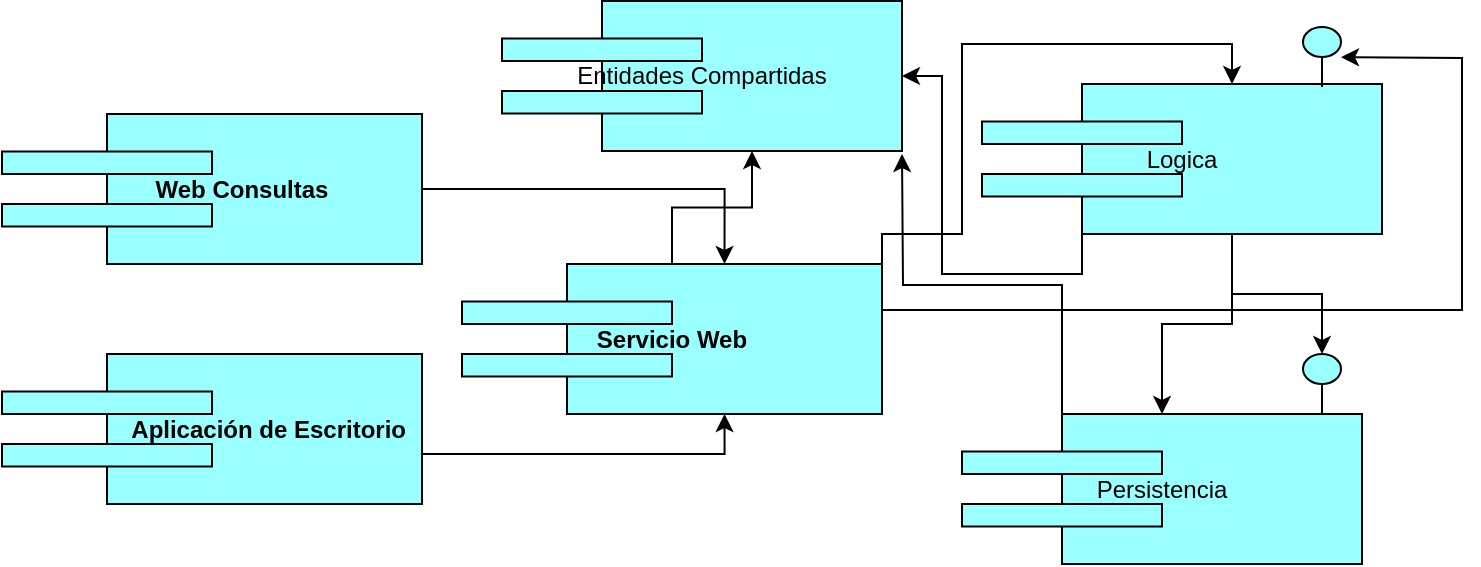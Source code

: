 <mxfile version="12.2.3" type="device" pages="1"><diagram id="zVOOSJ5Cc6qS4IfbWqd2" name="Page-1"><mxGraphModel dx="848" dy="387" grid="1" gridSize="10" guides="1" tooltips="1" connect="1" arrows="1" fold="1" page="1" pageScale="1" pageWidth="827" pageHeight="1169" math="0" shadow="0"><root><mxCell id="0"/><mxCell id="1" parent="0"/><mxCell id="5EKtimF-tZ1qkVivAkiT-21" style="edgeStyle=orthogonalEdgeStyle;rounded=0;orthogonalLoop=1;jettySize=auto;html=1;exitX=1;exitY=0.5;exitDx=0;exitDy=0;exitPerimeter=0;entryX=0.625;entryY=0;entryDx=0;entryDy=0;entryPerimeter=0;" edge="1" parent="1" source="5EKtimF-tZ1qkVivAkiT-1" target="5EKtimF-tZ1qkVivAkiT-3"><mxGeometry relative="1" as="geometry"/></mxCell><mxCell id="5EKtimF-tZ1qkVivAkiT-1" value="&lt;b&gt;&amp;nbsp; &amp;nbsp; &amp;nbsp; &amp;nbsp; &amp;nbsp;Web Consultas&lt;/b&gt;" style="html=1;outlineConnect=0;whiteSpace=wrap;fillColor=#99ffff;shape=mxgraph.archimate3.component;" vertex="1" parent="1"><mxGeometry x="40" y="90" width="210" height="75" as="geometry"/></mxCell><mxCell id="5EKtimF-tZ1qkVivAkiT-22" style="edgeStyle=orthogonalEdgeStyle;rounded=0;orthogonalLoop=1;jettySize=auto;html=1;exitX=1;exitY=0.5;exitDx=0;exitDy=0;exitPerimeter=0;entryX=0.625;entryY=1;entryDx=0;entryDy=0;entryPerimeter=0;" edge="1" parent="1" source="5EKtimF-tZ1qkVivAkiT-2" target="5EKtimF-tZ1qkVivAkiT-3"><mxGeometry relative="1" as="geometry"><Array as="points"><mxPoint x="250" y="260"/><mxPoint x="401" y="260"/></Array></mxGeometry></mxCell><mxCell id="5EKtimF-tZ1qkVivAkiT-2" value="&lt;b&gt;&amp;nbsp; &amp;nbsp; &amp;nbsp; &amp;nbsp; &amp;nbsp; &amp;nbsp; &amp;nbsp; &amp;nbsp; &amp;nbsp;Aplicación de Escritorio&lt;/b&gt;" style="html=1;outlineConnect=0;whiteSpace=wrap;fillColor=#99ffff;shape=mxgraph.archimate3.component;" vertex="1" parent="1"><mxGeometry x="40" y="210" width="210" height="75" as="geometry"/></mxCell><mxCell id="5EKtimF-tZ1qkVivAkiT-11" style="edgeStyle=orthogonalEdgeStyle;rounded=0;orthogonalLoop=1;jettySize=auto;html=1;" edge="1" parent="1" source="5EKtimF-tZ1qkVivAkiT-3" target="5EKtimF-tZ1qkVivAkiT-7"><mxGeometry relative="1" as="geometry"><Array as="points"><mxPoint x="770" y="188"/><mxPoint x="770" y="62"/></Array></mxGeometry></mxCell><mxCell id="5EKtimF-tZ1qkVivAkiT-13" style="edgeStyle=orthogonalEdgeStyle;rounded=0;orthogonalLoop=1;jettySize=auto;html=1;exitX=1;exitY=0;exitDx=0;exitDy=0;exitPerimeter=0;entryX=0.625;entryY=0;entryDx=0;entryDy=0;entryPerimeter=0;" edge="1" parent="1" source="5EKtimF-tZ1qkVivAkiT-3" target="5EKtimF-tZ1qkVivAkiT-4"><mxGeometry relative="1" as="geometry"><Array as="points"><mxPoint x="520" y="150"/><mxPoint x="520" y="55"/><mxPoint x="655" y="55"/></Array></mxGeometry></mxCell><mxCell id="5EKtimF-tZ1qkVivAkiT-23" style="edgeStyle=orthogonalEdgeStyle;rounded=0;orthogonalLoop=1;jettySize=auto;html=1;entryX=0.625;entryY=1;entryDx=0;entryDy=0;entryPerimeter=0;" edge="1" parent="1" source="5EKtimF-tZ1qkVivAkiT-3" target="5EKtimF-tZ1qkVivAkiT-6"><mxGeometry relative="1" as="geometry"/></mxCell><mxCell id="5EKtimF-tZ1qkVivAkiT-3" value="&lt;b&gt;Servicio Web&lt;/b&gt;" style="html=1;outlineConnect=0;whiteSpace=wrap;fillColor=#99ffff;shape=mxgraph.archimate3.component;" vertex="1" parent="1"><mxGeometry x="270" y="165" width="210" height="75" as="geometry"/></mxCell><mxCell id="5EKtimF-tZ1qkVivAkiT-14" style="edgeStyle=orthogonalEdgeStyle;rounded=0;orthogonalLoop=1;jettySize=auto;html=1;exitX=0.625;exitY=1;exitDx=0;exitDy=0;exitPerimeter=0;entryX=1;entryY=0.5;entryDx=0;entryDy=0;entryPerimeter=0;" edge="1" parent="1" source="5EKtimF-tZ1qkVivAkiT-4" target="5EKtimF-tZ1qkVivAkiT-10"><mxGeometry relative="1" as="geometry"/></mxCell><mxCell id="5EKtimF-tZ1qkVivAkiT-16" style="edgeStyle=orthogonalEdgeStyle;rounded=0;orthogonalLoop=1;jettySize=auto;html=1;exitX=0.25;exitY=1;exitDx=0;exitDy=0;exitPerimeter=0;" edge="1" parent="1" source="5EKtimF-tZ1qkVivAkiT-4" target="5EKtimF-tZ1qkVivAkiT-6"><mxGeometry relative="1" as="geometry"/></mxCell><mxCell id="5EKtimF-tZ1qkVivAkiT-18" style="edgeStyle=orthogonalEdgeStyle;rounded=0;orthogonalLoop=1;jettySize=auto;html=1;exitX=0.625;exitY=1;exitDx=0;exitDy=0;exitPerimeter=0;" edge="1" parent="1" source="5EKtimF-tZ1qkVivAkiT-4" target="5EKtimF-tZ1qkVivAkiT-5"><mxGeometry relative="1" as="geometry"/></mxCell><mxCell id="5EKtimF-tZ1qkVivAkiT-4" value="Logica" style="html=1;outlineConnect=0;whiteSpace=wrap;fillColor=#99ffff;shape=mxgraph.archimate3.component;" vertex="1" parent="1"><mxGeometry x="530" y="75" width="200" height="75" as="geometry"/></mxCell><mxCell id="5EKtimF-tZ1qkVivAkiT-20" style="edgeStyle=orthogonalEdgeStyle;rounded=0;orthogonalLoop=1;jettySize=auto;html=1;exitX=0.25;exitY=0;exitDx=0;exitDy=0;exitPerimeter=0;" edge="1" parent="1" source="5EKtimF-tZ1qkVivAkiT-5"><mxGeometry relative="1" as="geometry"><mxPoint x="490" y="110" as="targetPoint"/></mxGeometry></mxCell><mxCell id="5EKtimF-tZ1qkVivAkiT-5" value="Persistencia" style="html=1;outlineConnect=0;whiteSpace=wrap;fillColor=#99ffff;shape=mxgraph.archimate3.component;" vertex="1" parent="1"><mxGeometry x="520" y="240" width="200" height="75" as="geometry"/></mxCell><mxCell id="5EKtimF-tZ1qkVivAkiT-6" value="Entidades Compartidas" style="html=1;outlineConnect=0;whiteSpace=wrap;fillColor=#99ffff;shape=mxgraph.archimate3.component;" vertex="1" parent="1"><mxGeometry x="290" y="33.5" width="200" height="75" as="geometry"/></mxCell><mxCell id="5EKtimF-tZ1qkVivAkiT-7" value="" style="html=1;outlineConnect=0;whiteSpace=wrap;fillColor=#99ffff;shape=mxgraph.archimate3.interface;rotation=-90;" vertex="1" parent="1"><mxGeometry x="685" y="52" width="30" height="19" as="geometry"/></mxCell><mxCell id="5EKtimF-tZ1qkVivAkiT-10" value="" style="html=1;outlineConnect=0;whiteSpace=wrap;fillColor=#99ffff;shape=mxgraph.archimate3.interface;rotation=-90;" vertex="1" parent="1"><mxGeometry x="685" y="215.5" width="30" height="19" as="geometry"/></mxCell></root></mxGraphModel></diagram></mxfile>